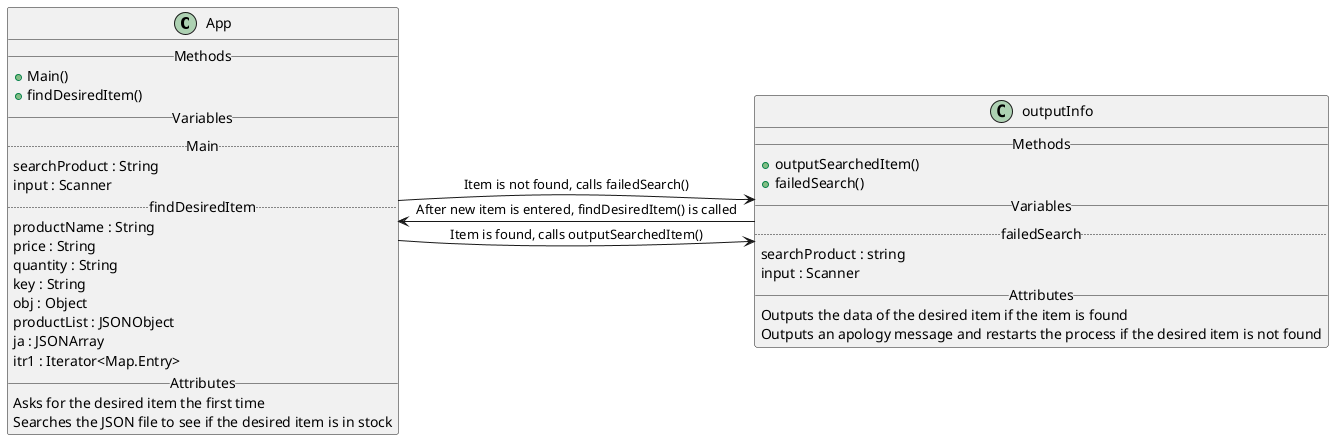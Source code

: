 @startuml
'https://plantuml.com/sequence-diagram

class "App" as App{
    __Methods__
    +Main()
    +findDesiredItem()
    __Variables__
    ..Main..
    searchProduct : String
    input : Scanner
    ..findDesiredItem..
    productName : String
    price : String
    quantity : String
    key : String
    obj : Object
    productList : JSONObject
    ja : JSONArray
    itr1 : Iterator<Map.Entry>
    __Attributes__
    Asks for the desired item the first time
    Searches the JSON file to see if the desired item is in stock
}
class "outputInfo" as outputInfo{
    __Methods__
    +outputSearchedItem()
    +failedSearch()
    __Variables__
    ..failedSearch..
    searchProduct : string
    input : Scanner
    __Attributes__
    Outputs the data of the desired item if the item is found
    Outputs an apology message and restarts the process if the desired item is not found
}

App --> outputInfo : Item is found, calls outputSearchedItem()
App -right-> outputInfo : Item is not found, calls failedSearch()
outputInfo --> App : After new item is entered, findDesiredItem() is called
@enduml